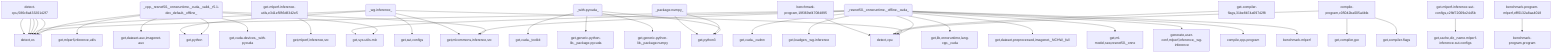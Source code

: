 graph TD
    app-mlperf-inference,d775cac873ee4231_(_cpp,_resnet50,_onnxruntime,_cuda,_valid,_r5.1-dev_default,_offline_) --> detect,os
    app-mlperf-inference,d775cac873ee4231_(_cpp,_resnet50,_onnxruntime,_cuda,_valid,_r5.1-dev_default,_offline_) --> get,sys-utils-mlc
    app-mlperf-inference,d775cac873ee4231_(_cpp,_resnet50,_onnxruntime,_cuda,_valid,_r5.1-dev_default,_offline_) --> get,python
    app-mlperf-inference,d775cac873ee4231_(_cpp,_resnet50,_onnxruntime,_cuda,_valid,_r5.1-dev_default,_offline_) --> get,mlcommons,inference,src
    get-mlperf-inference-utils,e341e5f86d8342e5 --> get,mlperf,inference,src
    app-mlperf-inference,d775cac873ee4231_(_cpp,_resnet50,_onnxruntime,_cuda,_valid,_r5.1-dev_default,_offline_) --> get,mlperf,inference,utils
    app-mlperf-inference,d775cac873ee4231_(_cpp,_resnet50,_onnxruntime,_cuda,_valid,_r5.1-dev_default,_offline_) --> get,dataset-aux,imagenet-aux
    get-cuda-devices,7a3ede4d3558427a_(_with-pycuda_) --> get,cuda,_toolkit
    get-cuda-devices,7a3ede4d3558427a_(_with-pycuda_) --> get,python3
    get-generic-python-lib,94b62a682bc44791_(_package.pycuda_) --> get,python3
    get-cuda-devices,7a3ede4d3558427a_(_with-pycuda_) --> get,generic-python-lib,_package.pycuda
    get-generic-python-lib,94b62a682bc44791_(_package.numpy_) --> get,python3
    get-cuda-devices,7a3ede4d3558427a_(_with-pycuda_) --> get,generic-python-lib,_package.numpy
    app-mlperf-inference,d775cac873ee4231_(_cpp,_resnet50,_onnxruntime,_cuda,_valid,_r5.1-dev_default,_offline_) --> get,cuda-devices,_with-pycuda
    app-mlperf-inference-mlcommons-cpp,bf62405e6c7a44bf_(_resnet50,_onnxruntime,_offline,_cuda_) --> detect,os
    detect-cpu,586c8a43320142f7 --> detect,os
    app-mlperf-inference-mlcommons-cpp,bf62405e6c7a44bf_(_resnet50,_onnxruntime,_offline,_cuda_) --> detect,cpu
    app-mlperf-inference-mlcommons-cpp,bf62405e6c7a44bf_(_resnet50,_onnxruntime,_offline,_cuda_) --> get,sys-utils-mlc
    app-mlperf-inference-mlcommons-cpp,bf62405e6c7a44bf_(_resnet50,_onnxruntime,_offline,_cuda_) --> get,cuda,_cudnn
    app-mlperf-inference-mlcommons-cpp,bf62405e6c7a44bf_(_resnet50,_onnxruntime,_offline,_cuda_) --> get,loadgen,_wg-inference
    app-mlperf-inference-mlcommons-cpp,bf62405e6c7a44bf_(_resnet50,_onnxruntime,_offline,_cuda_) --> get,mlcommons,inference,src
    app-mlperf-inference-mlcommons-cpp,bf62405e6c7a44bf_(_resnet50,_onnxruntime,_offline,_cuda_) --> get,lib,onnxruntime,lang-cpp,_cuda
    app-mlperf-inference-mlcommons-cpp,bf62405e6c7a44bf_(_resnet50,_onnxruntime,_offline,_cuda_) --> get,dataset,preprocessed,imagenet,_NCHW,_full
    app-mlperf-inference-mlcommons-cpp,bf62405e6c7a44bf_(_resnet50,_onnxruntime,_offline,_cuda_) --> get,ml-model,raw,resnet50,_onnx
    generate-mlperf-inference-user-conf,3af4475745964b93_(_wg-inference_) --> detect,os
    detect-cpu,586c8a43320142f7 --> detect,os
    generate-mlperf-inference-user-conf,3af4475745964b93_(_wg-inference_) --> detect,cpu
    generate-mlperf-inference-user-conf,3af4475745964b93_(_wg-inference_) --> get,python
    get-mlperf-inference-sut-configs,c2fbf72009e2445b --> get,cache,dir,_name.mlperf-inference-sut-configs
    generate-mlperf-inference-user-conf,3af4475745964b93_(_wg-inference_) --> get,sut,configs
    generate-mlperf-inference-user-conf,3af4475745964b93_(_wg-inference_) --> get,mlcommons,inference,src
    app-mlperf-inference-mlcommons-cpp,bf62405e6c7a44bf_(_resnet50,_onnxruntime,_offline,_cuda_) --> generate,user-conf,mlperf,inference,_wg-inference
    detect-cpu,586c8a43320142f7 --> detect,os
    compile-program,c05042ba005a4bfa --> detect,cpu
    compile-program,c05042ba005a4bfa --> get,compiler,gcc
    detect-cpu,586c8a43320142f7 --> detect,os
    get-compiler-flags,31be8b74a69742f8 --> detect,cpu
    compile-program,c05042ba005a4bfa --> get,compiler-flags
    app-mlperf-inference-mlcommons-cpp,bf62405e6c7a44bf_(_resnet50,_onnxruntime,_offline,_cuda_) --> compile,cpp-program
    detect-cpu,586c8a43320142f7 --> detect,os
    benchmark-program,19f369ef47084895 --> detect,cpu
    benchmark-program-mlperf,cfff0132a8aa4018 --> benchmark-program,program
    app-mlperf-inference-mlcommons-cpp,bf62405e6c7a44bf_(_resnet50,_onnxruntime,_offline,_cuda_) --> benchmark-mlperf